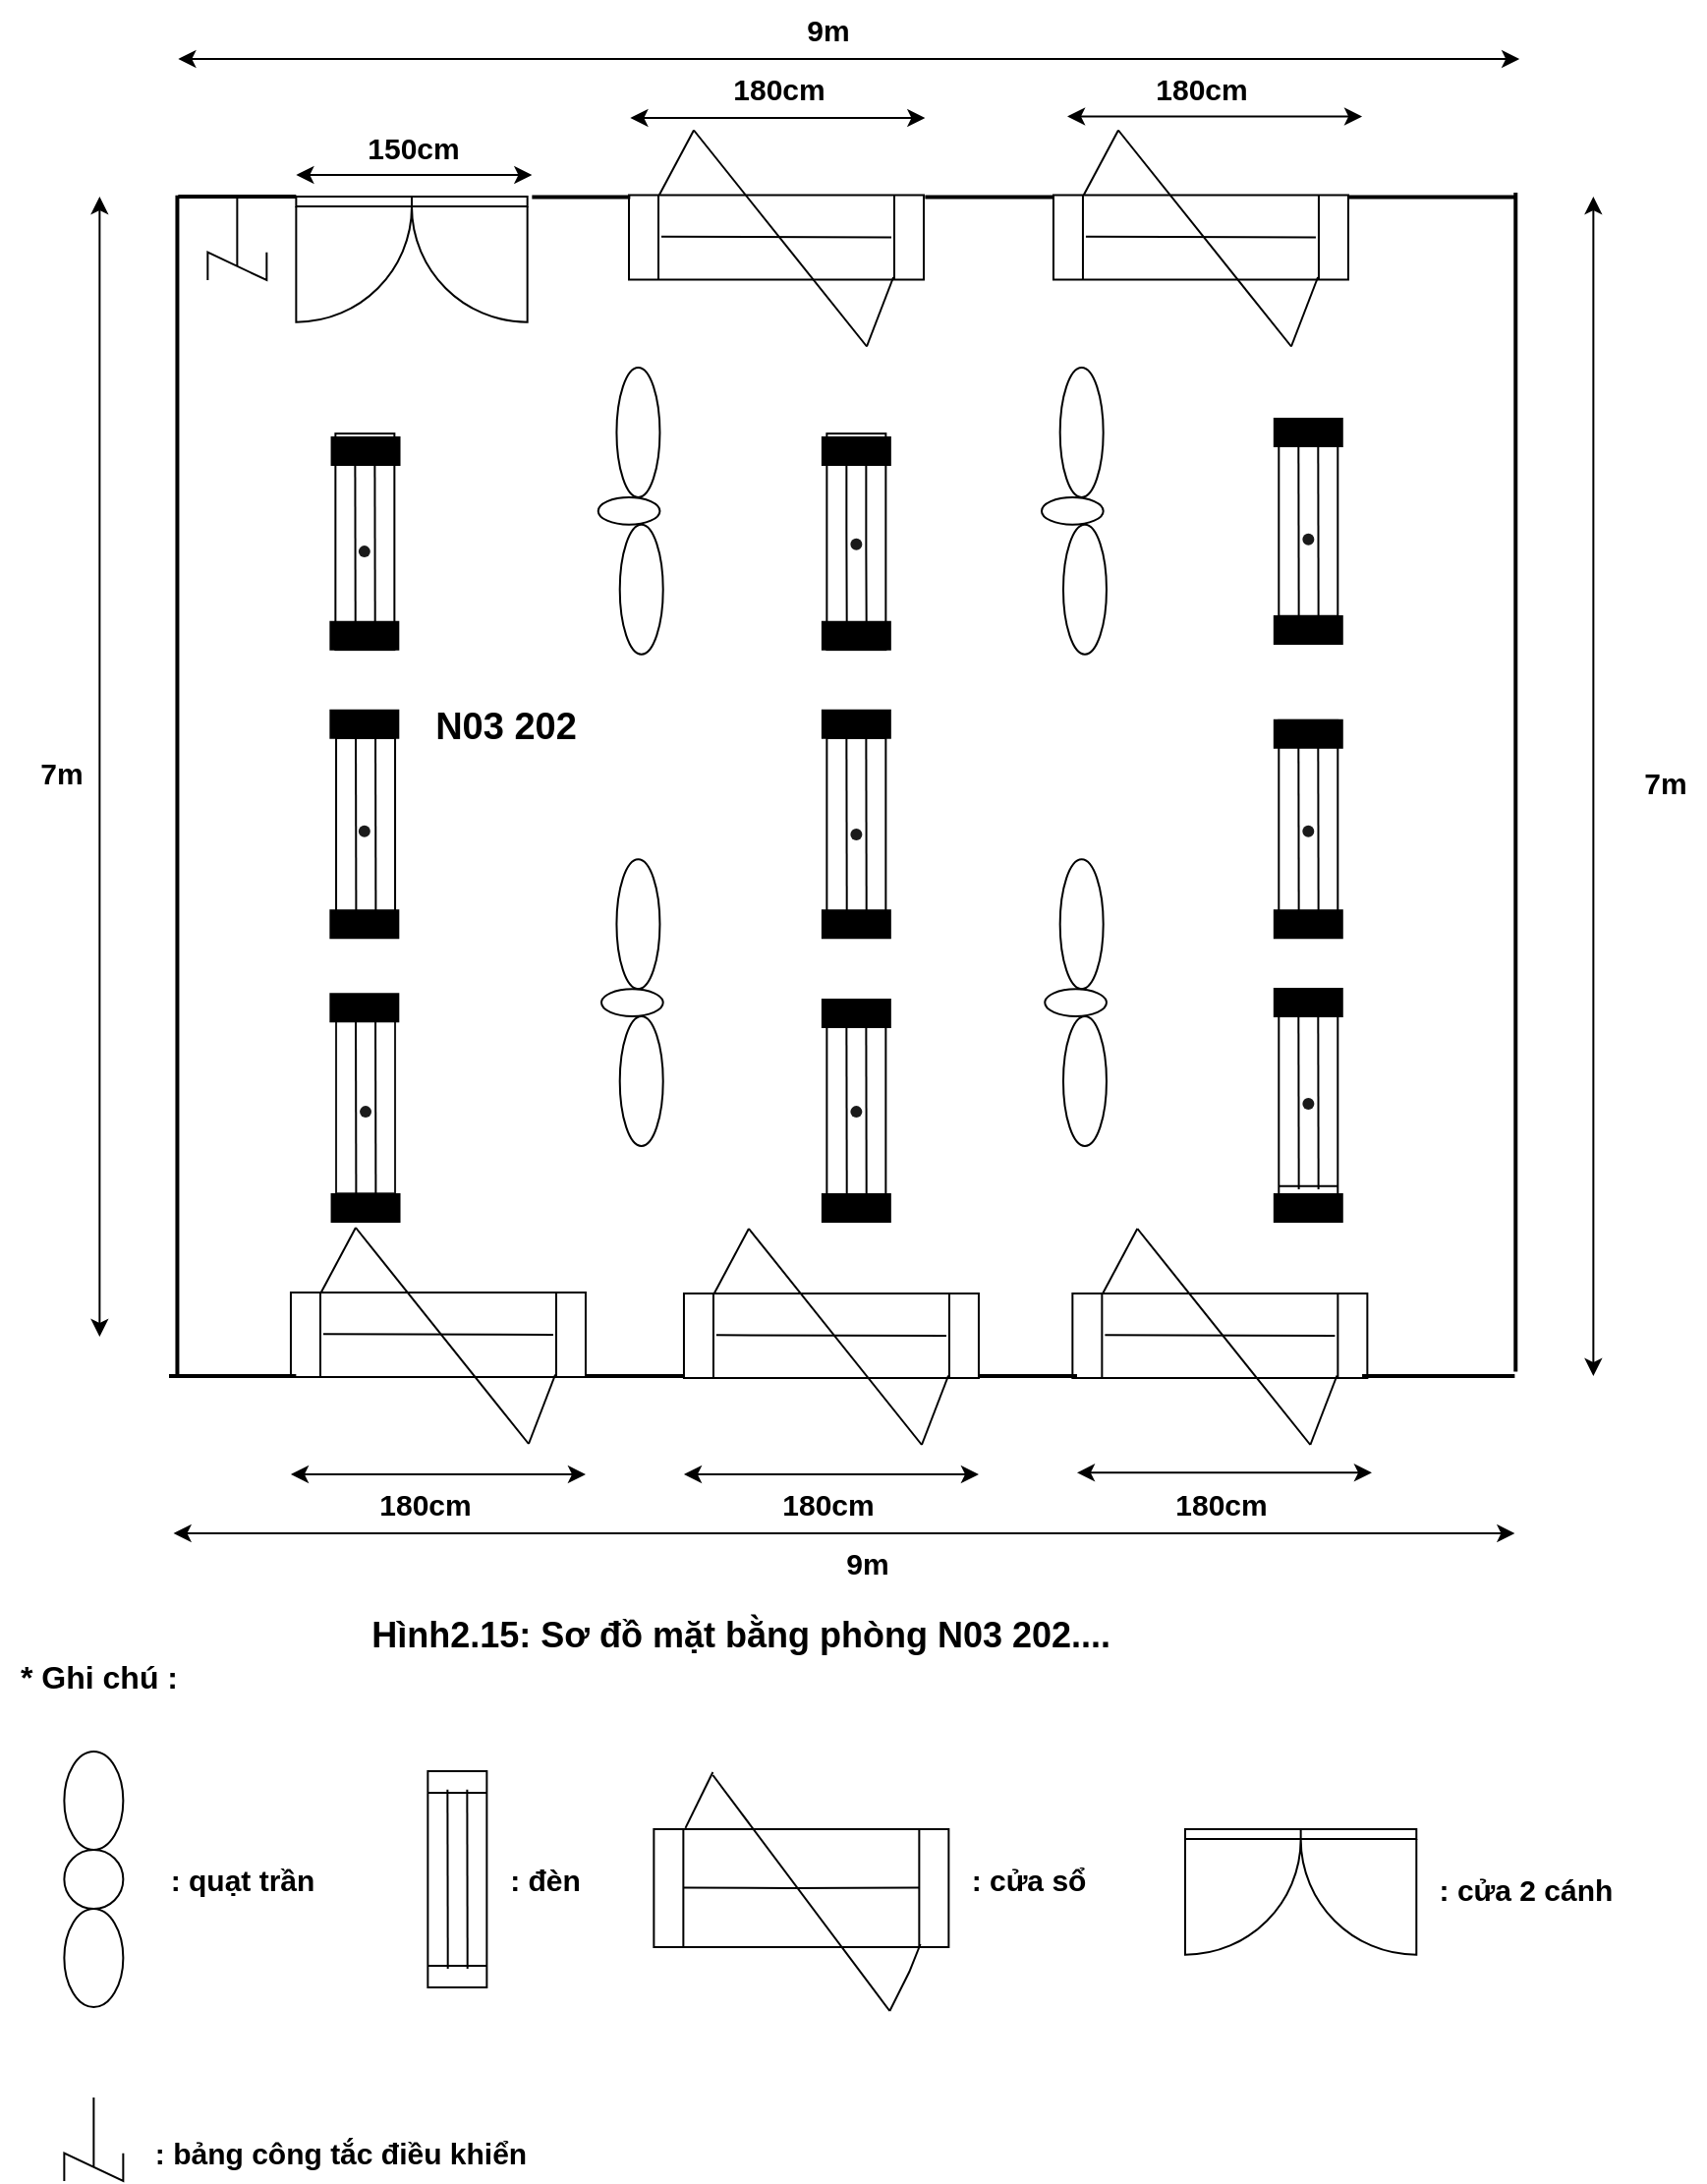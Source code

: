 <mxfile version="26.1.2" pages="2">
  <diagram name="Trang-1" id="iNuTgDqB5YGGc_dW255r">
    <mxGraphModel dx="718" dy="379" grid="1" gridSize="11" guides="1" tooltips="1" connect="1" arrows="1" fold="1" page="1" pageScale="1" pageWidth="1654" pageHeight="1169" background="none" math="0" shadow="0">
      <root>
        <mxCell id="0" />
        <mxCell id="1" parent="0" />
        <mxCell id="Lc2VKI5pzuuBeO4M9qtB-26" value="" style="shape=process;whiteSpace=wrap;html=1;backgroundOutline=1;fillColor=none;verticalAlign=top;align=right;rotation=90;" parent="1" vertex="1">
          <mxGeometry x="143.68" y="293.56" width="110" height="30" as="geometry" />
        </mxCell>
        <mxCell id="Lc2VKI5pzuuBeO4M9qtB-30" value="" style="verticalLabelPosition=bottom;html=1;verticalAlign=top;align=center;shape=mxgraph.floorplan.doorDouble;aspect=fixed;" parent="1" vertex="1">
          <mxGeometry x="163.68" y="133" width="117.65" height="62.5" as="geometry" />
        </mxCell>
        <mxCell id="Lc2VKI5pzuuBeO4M9qtB-32" value="" style="line;strokeWidth=2;html=1;" parent="1" vertex="1">
          <mxGeometry x="283.68" y="123.25" width="50" height="20" as="geometry" />
        </mxCell>
        <mxCell id="Lc2VKI5pzuuBeO4M9qtB-33" value="" style="line;strokeWidth=2;html=1;" parent="1" vertex="1">
          <mxGeometry x="483.68" y="123.25" width="65.3" height="20" as="geometry" />
        </mxCell>
        <mxCell id="Lc2VKI5pzuuBeO4M9qtB-36" value="" style="line;strokeWidth=2;html=1;" parent="1" vertex="1">
          <mxGeometry x="698.98" y="123.25" width="84.7" height="20" as="geometry" />
        </mxCell>
        <mxCell id="Lc2VKI5pzuuBeO4M9qtB-44" value="" style="line;strokeWidth=2;html=1;rotation=90;" parent="1" vertex="1">
          <mxGeometry x="484.25" y="420.86" width="599.77" height="20" as="geometry" />
        </mxCell>
        <mxCell id="Lc2VKI5pzuuBeO4M9qtB-60" value="" style="endArrow=none;html=1;rounded=0;" parent="1" edge="1">
          <mxGeometry width="50" height="50" relative="1" as="geometry">
            <mxPoint x="193.68" y="263" as="sourcePoint" />
            <mxPoint x="193.86" y="354.13" as="targetPoint" />
          </mxGeometry>
        </mxCell>
        <mxCell id="Lc2VKI5pzuuBeO4M9qtB-69" value="" style="line;strokeWidth=2;html=1;" parent="1" vertex="1">
          <mxGeometry x="103.68" y="123" width="60" height="20" as="geometry" />
        </mxCell>
        <mxCell id="Lc2VKI5pzuuBeO4M9qtB-71" value="" style="line;strokeWidth=2;html=1;rotation=90;" parent="1" vertex="1">
          <mxGeometry x="-197.17" y="422.71" width="600.78" height="20" as="geometry" />
        </mxCell>
        <mxCell id="Lc2VKI5pzuuBeO4M9qtB-74" value="" style="endArrow=none;html=1;rounded=0;" parent="1" edge="1">
          <mxGeometry width="50" height="50" relative="1" as="geometry">
            <mxPoint x="203.68" y="263" as="sourcePoint" />
            <mxPoint x="203.86" y="354.13" as="targetPoint" />
          </mxGeometry>
        </mxCell>
        <mxCell id="Lc2VKI5pzuuBeO4M9qtB-76" value="" style="shape=process;whiteSpace=wrap;html=1;backgroundOutline=1;fillColor=none;verticalAlign=top;align=right;rotation=90;" parent="1" vertex="1">
          <mxGeometry x="144.02" y="437.56" width="110" height="30" as="geometry" />
        </mxCell>
        <mxCell id="Lc2VKI5pzuuBeO4M9qtB-77" value="" style="endArrow=none;html=1;rounded=0;" parent="1" edge="1">
          <mxGeometry width="50" height="50" relative="1" as="geometry">
            <mxPoint x="194.02" y="407" as="sourcePoint" />
            <mxPoint x="194.2" y="498.13" as="targetPoint" />
          </mxGeometry>
        </mxCell>
        <mxCell id="Lc2VKI5pzuuBeO4M9qtB-78" value="" style="endArrow=none;html=1;rounded=0;" parent="1" edge="1">
          <mxGeometry width="50" height="50" relative="1" as="geometry">
            <mxPoint x="204.02" y="407" as="sourcePoint" />
            <mxPoint x="204.2" y="498.13" as="targetPoint" />
          </mxGeometry>
        </mxCell>
        <mxCell id="Lc2VKI5pzuuBeO4M9qtB-79" value="" style="shape=process;whiteSpace=wrap;html=1;backgroundOutline=1;fillColor=default;verticalAlign=top;align=right;rotation=90;strokeColor=#1A1A1A;rounded=0;fillStyle=solid;gradientColor=none;glass=0;shadow=0;" parent="1" vertex="1">
          <mxGeometry x="144.19" y="581.34" width="109.66" height="30" as="geometry" />
        </mxCell>
        <mxCell id="Lc2VKI5pzuuBeO4M9qtB-80" value="" style="endArrow=none;html=1;rounded=0;" parent="1" edge="1">
          <mxGeometry width="50" height="50" relative="1" as="geometry">
            <mxPoint x="194.02" y="552.99" as="sourcePoint" />
            <mxPoint x="194.2" y="644.12" as="targetPoint" />
          </mxGeometry>
        </mxCell>
        <mxCell id="Lc2VKI5pzuuBeO4M9qtB-81" value="" style="endArrow=none;html=1;rounded=0;" parent="1" edge="1">
          <mxGeometry width="50" height="50" relative="1" as="geometry">
            <mxPoint x="204.02" y="552.99" as="sourcePoint" />
            <mxPoint x="204.2" y="644.12" as="targetPoint" />
          </mxGeometry>
        </mxCell>
        <mxCell id="Lc2VKI5pzuuBeO4M9qtB-91" value="" style="shape=process;whiteSpace=wrap;html=1;backgroundOutline=1;fillColor=none;verticalAlign=top;align=right;rotation=90;" parent="1" vertex="1">
          <mxGeometry x="393.68" y="293.56" width="110" height="30" as="geometry" />
        </mxCell>
        <mxCell id="Lc2VKI5pzuuBeO4M9qtB-92" value="" style="endArrow=none;html=1;rounded=0;" parent="1" edge="1">
          <mxGeometry width="50" height="50" relative="1" as="geometry">
            <mxPoint x="443.68" y="263" as="sourcePoint" />
            <mxPoint x="443.86" y="354.13" as="targetPoint" />
            <Array as="points">
              <mxPoint x="443.68" y="303" />
            </Array>
          </mxGeometry>
        </mxCell>
        <mxCell id="Lc2VKI5pzuuBeO4M9qtB-93" value="" style="endArrow=none;html=1;rounded=0;" parent="1" edge="1">
          <mxGeometry width="50" height="50" relative="1" as="geometry">
            <mxPoint x="453.68" y="263" as="sourcePoint" />
            <mxPoint x="453.86" y="354.13" as="targetPoint" />
            <Array as="points">
              <mxPoint x="453.68" y="313" />
            </Array>
          </mxGeometry>
        </mxCell>
        <mxCell id="Lc2VKI5pzuuBeO4M9qtB-94" value="" style="shape=process;whiteSpace=wrap;html=1;backgroundOutline=1;fillColor=none;verticalAlign=top;align=right;rotation=90;" parent="1" vertex="1">
          <mxGeometry x="393.68" y="437.55" width="110" height="30" as="geometry" />
        </mxCell>
        <mxCell id="Lc2VKI5pzuuBeO4M9qtB-95" value="" style="endArrow=none;html=1;rounded=0;" parent="1" edge="1">
          <mxGeometry width="50" height="50" relative="1" as="geometry">
            <mxPoint x="443.68" y="406.99" as="sourcePoint" />
            <mxPoint x="443.86" y="498.12" as="targetPoint" />
          </mxGeometry>
        </mxCell>
        <mxCell id="Lc2VKI5pzuuBeO4M9qtB-96" value="" style="endArrow=none;html=1;rounded=0;" parent="1" edge="1">
          <mxGeometry width="50" height="50" relative="1" as="geometry">
            <mxPoint x="453.68" y="406.99" as="sourcePoint" />
            <mxPoint x="453.86" y="498.12" as="targetPoint" />
          </mxGeometry>
        </mxCell>
        <mxCell id="Lc2VKI5pzuuBeO4M9qtB-97" value="" style="shape=process;whiteSpace=wrap;html=1;backgroundOutline=1;fillColor=none;verticalAlign=top;align=right;rotation=90;" parent="1" vertex="1">
          <mxGeometry x="393.68" y="583.56" width="110" height="30" as="geometry" />
        </mxCell>
        <mxCell id="Lc2VKI5pzuuBeO4M9qtB-98" value="" style="endArrow=none;html=1;rounded=0;" parent="1" edge="1">
          <mxGeometry width="50" height="50" relative="1" as="geometry">
            <mxPoint x="443.68" y="553" as="sourcePoint" />
            <mxPoint x="443.86" y="644.13" as="targetPoint" />
          </mxGeometry>
        </mxCell>
        <mxCell id="Lc2VKI5pzuuBeO4M9qtB-99" value="" style="endArrow=none;html=1;rounded=0;" parent="1" edge="1">
          <mxGeometry width="50" height="50" relative="1" as="geometry">
            <mxPoint x="453.68" y="553" as="sourcePoint" />
            <mxPoint x="453.86" y="644.13" as="targetPoint" />
          </mxGeometry>
        </mxCell>
        <mxCell id="Lc2VKI5pzuuBeO4M9qtB-100" value="" style="shape=process;whiteSpace=wrap;html=1;backgroundOutline=1;fillColor=none;verticalAlign=top;align=right;rotation=90;" parent="1" vertex="1">
          <mxGeometry x="623.65" y="287.43" width="110" height="30" as="geometry" />
        </mxCell>
        <mxCell id="Lc2VKI5pzuuBeO4M9qtB-101" value="" style="endArrow=none;html=1;rounded=0;" parent="1" edge="1">
          <mxGeometry width="50" height="50" relative="1" as="geometry">
            <mxPoint x="673.65" y="256.87" as="sourcePoint" />
            <mxPoint x="673.83" y="348" as="targetPoint" />
          </mxGeometry>
        </mxCell>
        <mxCell id="Lc2VKI5pzuuBeO4M9qtB-102" value="" style="endArrow=none;html=1;rounded=0;" parent="1" edge="1">
          <mxGeometry width="50" height="50" relative="1" as="geometry">
            <mxPoint x="683.65" y="256.87" as="sourcePoint" />
            <mxPoint x="683.83" y="348" as="targetPoint" />
          </mxGeometry>
        </mxCell>
        <mxCell id="Lc2VKI5pzuuBeO4M9qtB-103" value="" style="shape=process;whiteSpace=wrap;html=1;backgroundOutline=1;fillColor=none;verticalAlign=top;align=right;rotation=90;" parent="1" vertex="1">
          <mxGeometry x="623.65" y="439.43" width="110" height="30" as="geometry" />
        </mxCell>
        <mxCell id="Lc2VKI5pzuuBeO4M9qtB-104" value="" style="endArrow=none;html=1;rounded=0;" parent="1" edge="1">
          <mxGeometry width="50" height="50" relative="1" as="geometry">
            <mxPoint x="673.65" y="408.87" as="sourcePoint" />
            <mxPoint x="673.83" y="500" as="targetPoint" />
          </mxGeometry>
        </mxCell>
        <mxCell id="Lc2VKI5pzuuBeO4M9qtB-105" value="" style="endArrow=none;html=1;rounded=0;" parent="1" edge="1">
          <mxGeometry width="50" height="50" relative="1" as="geometry">
            <mxPoint x="683.65" y="408.87" as="sourcePoint" />
            <mxPoint x="683.83" y="500" as="targetPoint" />
          </mxGeometry>
        </mxCell>
        <mxCell id="Lc2VKI5pzuuBeO4M9qtB-106" value="" style="shape=process;whiteSpace=wrap;html=1;backgroundOutline=1;fillColor=none;verticalAlign=top;align=right;rotation=90;" parent="1" vertex="1">
          <mxGeometry x="623.65" y="577.43" width="110" height="30" as="geometry" />
        </mxCell>
        <mxCell id="Lc2VKI5pzuuBeO4M9qtB-107" value="" style="endArrow=none;html=1;rounded=0;" parent="1" edge="1">
          <mxGeometry width="50" height="50" relative="1" as="geometry">
            <mxPoint x="673.65" y="546.87" as="sourcePoint" />
            <mxPoint x="673.83" y="638" as="targetPoint" />
          </mxGeometry>
        </mxCell>
        <mxCell id="Lc2VKI5pzuuBeO4M9qtB-108" value="" style="endArrow=none;html=1;rounded=0;" parent="1" edge="1">
          <mxGeometry width="50" height="50" relative="1" as="geometry">
            <mxPoint x="683.65" y="546.87" as="sourcePoint" />
            <mxPoint x="683.83" y="638" as="targetPoint" />
          </mxGeometry>
        </mxCell>
        <mxCell id="Lc2VKI5pzuuBeO4M9qtB-121" value="" style="line;strokeWidth=2;html=1;" parent="1" vertex="1">
          <mxGeometry x="706.03" y="723" width="77.65" height="20" as="geometry" />
        </mxCell>
        <mxCell id="Lc2VKI5pzuuBeO4M9qtB-125" value="" style="shape=mxgraph.pid.agitators.agitator,_stirrer;html=1;pointerEvents=1;align=center;verticalLabelPosition=bottom;verticalAlign=top;dashed=0;rotation=0;" parent="1" vertex="1">
          <mxGeometry x="118.68" y="133" width="30" height="42.5" as="geometry" />
        </mxCell>
        <mxCell id="q1vCyBdFo2SXuo92vj-O-14" value="" style="shape=process;whiteSpace=wrap;html=1;backgroundOutline=1;fillColor=none;" parent="1" vertex="1">
          <mxGeometry x="548.98" y="132.25" width="150" height="43" as="geometry" />
        </mxCell>
        <mxCell id="q1vCyBdFo2SXuo92vj-O-15" value="" style="endArrow=none;html=1;rounded=0;" parent="1" edge="1">
          <mxGeometry width="50" height="50" relative="1" as="geometry">
            <mxPoint x="682.48" y="153.75" as="sourcePoint" />
            <mxPoint x="565.48" y="153.41" as="targetPoint" />
          </mxGeometry>
        </mxCell>
        <mxCell id="q1vCyBdFo2SXuo92vj-O-18" value="" style="endArrow=none;html=1;rounded=0;" parent="1" edge="1">
          <mxGeometry width="50" height="50" relative="1" as="geometry">
            <mxPoint x="581.98" y="99.25" as="sourcePoint" />
            <mxPoint x="669.98" y="209.25" as="targetPoint" />
          </mxGeometry>
        </mxCell>
        <mxCell id="q1vCyBdFo2SXuo92vj-O-34" value="" style="line;strokeWidth=2;html=1;" parent="1" vertex="1">
          <mxGeometry x="510.98" y="723" width="50" height="20" as="geometry" />
        </mxCell>
        <mxCell id="q1vCyBdFo2SXuo92vj-O-35" value="" style="line;strokeWidth=2;html=1;" parent="1" vertex="1">
          <mxGeometry x="310.98" y="723" width="50" height="20" as="geometry" />
        </mxCell>
        <mxCell id="q1vCyBdFo2SXuo92vj-O-36" value="" style="line;strokeWidth=2;html=1;" parent="1" vertex="1">
          <mxGeometry x="99" y="723" width="64.68" height="20" as="geometry" />
        </mxCell>
        <mxCell id="q1vCyBdFo2SXuo92vj-O-37" value="" style="endArrow=classic;startArrow=classic;html=1;rounded=0;" parent="1" edge="1">
          <mxGeometry width="50" height="50" relative="1" as="geometry">
            <mxPoint x="63.68" y="713" as="sourcePoint" />
            <mxPoint x="63.68" y="133" as="targetPoint" />
          </mxGeometry>
        </mxCell>
        <mxCell id="q1vCyBdFo2SXuo92vj-O-39" value="7m" style="text;html=1;align=center;verticalAlign=middle;resizable=0;points=[];autosize=1;strokeColor=none;fillColor=none;strokeWidth=1;rounded=0;fontStyle=1;fontSize=15;" parent="1" vertex="1">
          <mxGeometry x="23.68" y="410.86" width="40" height="30" as="geometry" />
        </mxCell>
        <mxCell id="q1vCyBdFo2SXuo92vj-O-42" value="" style="endArrow=classic;startArrow=classic;html=1;rounded=0;" parent="1" edge="1">
          <mxGeometry width="50" height="50" relative="1" as="geometry">
            <mxPoint x="103.68" y="63" as="sourcePoint" />
            <mxPoint x="786.08" y="63" as="targetPoint" />
          </mxGeometry>
        </mxCell>
        <mxCell id="q1vCyBdFo2SXuo92vj-O-43" value="9m" style="text;html=1;align=center;verticalAlign=middle;resizable=0;points=[];autosize=1;strokeColor=none;fillColor=none;strokeWidth=1;rounded=0;fontStyle=1;fontSize=15;" parent="1" vertex="1">
          <mxGeometry x="413.68" y="33" width="40" height="30" as="geometry" />
        </mxCell>
        <mxCell id="q1vCyBdFo2SXuo92vj-O-44" value="" style="endArrow=classic;startArrow=classic;html=1;rounded=0;" parent="1" edge="1">
          <mxGeometry width="50" height="50" relative="1" as="geometry">
            <mxPoint x="823.68" y="733" as="sourcePoint" />
            <mxPoint x="823.68" y="133" as="targetPoint" />
          </mxGeometry>
        </mxCell>
        <mxCell id="q1vCyBdFo2SXuo92vj-O-45" value="7m" style="text;html=1;align=center;verticalAlign=middle;resizable=0;points=[];autosize=1;strokeColor=none;fillColor=none;strokeWidth=1;rounded=0;fontStyle=1;fontSize=15;" parent="1" vertex="1">
          <mxGeometry x="840" y="415.86" width="40" height="30" as="geometry" />
        </mxCell>
        <mxCell id="q1vCyBdFo2SXuo92vj-O-46" value="" style="endArrow=classic;startArrow=classic;html=1;rounded=0;" parent="1" edge="1">
          <mxGeometry width="50" height="50" relative="1" as="geometry">
            <mxPoint x="101.28" y="813" as="sourcePoint" />
            <mxPoint x="783.68" y="813" as="targetPoint" />
          </mxGeometry>
        </mxCell>
        <mxCell id="q1vCyBdFo2SXuo92vj-O-47" value="9m" style="text;html=1;align=center;verticalAlign=middle;resizable=0;points=[];autosize=1;strokeColor=none;fillColor=none;strokeWidth=1;rounded=0;fontStyle=1;fontSize=15;" parent="1" vertex="1">
          <mxGeometry x="433.68" y="813" width="40" height="30" as="geometry" />
        </mxCell>
        <mxCell id="q1vCyBdFo2SXuo92vj-O-48" value="" style="endArrow=classic;startArrow=classic;html=1;rounded=0;" parent="1" edge="1">
          <mxGeometry width="50" height="50" relative="1" as="geometry">
            <mxPoint x="560.98" y="782.17" as="sourcePoint" />
            <mxPoint x="710.98" y="782.17" as="targetPoint" />
          </mxGeometry>
        </mxCell>
        <mxCell id="q1vCyBdFo2SXuo92vj-O-49" value="180cm" style="text;html=1;align=center;verticalAlign=middle;resizable=0;points=[];autosize=1;strokeColor=none;fillColor=none;strokeWidth=1;rounded=0;fontStyle=1;fontSize=15;" parent="1" vertex="1">
          <mxGeometry x="193.68" y="783" width="70" height="30" as="geometry" />
        </mxCell>
        <mxCell id="q1vCyBdFo2SXuo92vj-O-50" value="" style="endArrow=classic;startArrow=classic;html=1;rounded=0;" parent="1" edge="1">
          <mxGeometry width="50" height="50" relative="1" as="geometry">
            <mxPoint x="160.98" y="783" as="sourcePoint" />
            <mxPoint x="310.98" y="783" as="targetPoint" />
          </mxGeometry>
        </mxCell>
        <mxCell id="q1vCyBdFo2SXuo92vj-O-51" value="" style="endArrow=classic;startArrow=classic;html=1;rounded=0;" parent="1" edge="1">
          <mxGeometry width="50" height="50" relative="1" as="geometry">
            <mxPoint x="360.98" y="783" as="sourcePoint" />
            <mxPoint x="510.98" y="783" as="targetPoint" />
          </mxGeometry>
        </mxCell>
        <mxCell id="q1vCyBdFo2SXuo92vj-O-53" value="180cm" style="text;html=1;align=center;verticalAlign=middle;resizable=0;points=[];autosize=1;strokeColor=none;fillColor=none;strokeWidth=1;rounded=0;fontStyle=1;fontSize=15;" parent="1" vertex="1">
          <mxGeometry x="598.68" y="783" width="70" height="30" as="geometry" />
        </mxCell>
        <mxCell id="q1vCyBdFo2SXuo92vj-O-54" value="" style="endArrow=classic;startArrow=classic;html=1;rounded=0;" parent="1" edge="1">
          <mxGeometry width="50" height="50" relative="1" as="geometry">
            <mxPoint x="333.68" y="93" as="sourcePoint" />
            <mxPoint x="483.68" y="93" as="targetPoint" />
          </mxGeometry>
        </mxCell>
        <mxCell id="q1vCyBdFo2SXuo92vj-O-55" value="180cm" style="text;html=1;align=center;verticalAlign=middle;resizable=0;points=[];autosize=1;strokeColor=none;fillColor=none;strokeWidth=1;rounded=0;fontStyle=1;fontSize=15;" parent="1" vertex="1">
          <mxGeometry x="373.68" y="63" width="70" height="30" as="geometry" />
        </mxCell>
        <mxCell id="q1vCyBdFo2SXuo92vj-O-56" value="" style="endArrow=classic;startArrow=classic;html=1;rounded=0;" parent="1" edge="1">
          <mxGeometry width="50" height="50" relative="1" as="geometry">
            <mxPoint x="556.03" y="92.25" as="sourcePoint" />
            <mxPoint x="706.03" y="92.25" as="targetPoint" />
          </mxGeometry>
        </mxCell>
        <mxCell id="q1vCyBdFo2SXuo92vj-O-57" value="180cm" style="text;html=1;align=center;verticalAlign=middle;resizable=0;points=[];autosize=1;strokeColor=none;fillColor=none;strokeWidth=1;rounded=0;fontStyle=1;fontSize=15;" parent="1" vertex="1">
          <mxGeometry x="588.98" y="63" width="70" height="30" as="geometry" />
        </mxCell>
        <mxCell id="q1vCyBdFo2SXuo92vj-O-58" value="" style="endArrow=classic;startArrow=classic;html=1;rounded=0;" parent="1" edge="1">
          <mxGeometry width="50" height="50" relative="1" as="geometry">
            <mxPoint x="163.68" y="122" as="sourcePoint" />
            <mxPoint x="283.68" y="122" as="targetPoint" />
          </mxGeometry>
        </mxCell>
        <mxCell id="q1vCyBdFo2SXuo92vj-O-59" value="150cm" style="text;html=1;align=center;verticalAlign=middle;resizable=0;points=[];autosize=1;strokeColor=none;fillColor=none;strokeWidth=1;rounded=0;fontStyle=1;fontSize=15;" parent="1" vertex="1">
          <mxGeometry x="187.51" y="93.25" width="70" height="30" as="geometry" />
        </mxCell>
        <mxCell id="o7kLeNcApyUzDR75mA7z-1" value="N03 202" style="text;html=1;align=center;verticalAlign=middle;resizable=0;points=[];autosize=1;strokeColor=none;fillColor=none;fontStyle=1;fontSize=19;" parent="1" vertex="1">
          <mxGeometry x="220" y="383" width="100" height="40" as="geometry" />
        </mxCell>
        <mxCell id="4goyPBQcjFBJBdOGyTjl-1" value="" style="ellipse;whiteSpace=wrap;html=1;aspect=fixed;fillColor=none;labelBackgroundColor=none;" parent="1" vertex="1">
          <mxGeometry x="45.68" y="974" width="30" height="30" as="geometry" />
        </mxCell>
        <mxCell id="4goyPBQcjFBJBdOGyTjl-2" value="" style="ellipse;whiteSpace=wrap;html=1;fillColor=none;labelBackgroundColor=none;" parent="1" vertex="1">
          <mxGeometry x="45.68" y="1004" width="30" height="50" as="geometry" />
        </mxCell>
        <mxCell id="4goyPBQcjFBJBdOGyTjl-3" value="" style="ellipse;whiteSpace=wrap;html=1;fillColor=none;labelBackgroundColor=none;" parent="1" vertex="1">
          <mxGeometry x="45.68" y="924" width="30" height="50" as="geometry" />
        </mxCell>
        <mxCell id="4goyPBQcjFBJBdOGyTjl-4" value="" style="shape=process;whiteSpace=wrap;html=1;backgroundOutline=1;fillColor=none;verticalAlign=top;align=right;rotation=90;" parent="1" vertex="1">
          <mxGeometry x="190.68" y="973.99" width="110" height="30" as="geometry" />
        </mxCell>
        <mxCell id="4goyPBQcjFBJBdOGyTjl-5" value="" style="endArrow=none;html=1;rounded=0;" parent="1" edge="1">
          <mxGeometry width="50" height="50" relative="1" as="geometry">
            <mxPoint x="240.68" y="943.43" as="sourcePoint" />
            <mxPoint x="240.86" y="1034.56" as="targetPoint" />
          </mxGeometry>
        </mxCell>
        <mxCell id="4goyPBQcjFBJBdOGyTjl-6" value="" style="endArrow=none;html=1;rounded=0;" parent="1" edge="1">
          <mxGeometry width="50" height="50" relative="1" as="geometry">
            <mxPoint x="250.68" y="943.43" as="sourcePoint" />
            <mxPoint x="250.86" y="1034.56" as="targetPoint" />
          </mxGeometry>
        </mxCell>
        <mxCell id="4goyPBQcjFBJBdOGyTjl-7" value="" style="shape=process;whiteSpace=wrap;html=1;backgroundOutline=1;fillColor=none;" parent="1" vertex="1">
          <mxGeometry x="345.68" y="963.5" width="150" height="60" as="geometry" />
        </mxCell>
        <mxCell id="4goyPBQcjFBJBdOGyTjl-8" value="" style="endArrow=none;html=1;rounded=0;" parent="1" edge="1">
          <mxGeometry width="50" height="50" relative="1" as="geometry">
            <mxPoint x="480.68" y="993.21" as="sourcePoint" />
            <mxPoint x="360.68" y="993.21" as="targetPoint" />
            <Array as="points">
              <mxPoint x="415.0" y="993.5" />
            </Array>
          </mxGeometry>
        </mxCell>
        <mxCell id="4goyPBQcjFBJBdOGyTjl-9" value="" style="endArrow=none;html=1;rounded=0;entryX=0.904;entryY=0.975;entryDx=0;entryDy=0;entryPerimeter=0;" parent="1" target="4goyPBQcjFBJBdOGyTjl-7" edge="1">
          <mxGeometry width="50" height="50" relative="1" as="geometry">
            <mxPoint x="465.68" y="1056" as="sourcePoint" />
            <mxPoint x="485.68" y="1046" as="targetPoint" />
            <Array as="points">
              <mxPoint x="475.68" y="1036" />
            </Array>
          </mxGeometry>
        </mxCell>
        <mxCell id="4goyPBQcjFBJBdOGyTjl-10" value="" style="endArrow=none;html=1;rounded=0;exitX=0.107;exitY=-0.009;exitDx=0;exitDy=0;exitPerimeter=0;" parent="1" source="4goyPBQcjFBJBdOGyTjl-7" edge="1">
          <mxGeometry width="50" height="50" relative="1" as="geometry">
            <mxPoint x="365.68" y="954.5" as="sourcePoint" />
            <mxPoint x="375.68" y="934.5" as="targetPoint" />
            <Array as="points">
              <mxPoint x="375.68" y="934.5" />
            </Array>
          </mxGeometry>
        </mxCell>
        <mxCell id="4goyPBQcjFBJBdOGyTjl-11" value="" style="endArrow=none;html=1;rounded=0;" parent="1" edge="1">
          <mxGeometry width="50" height="50" relative="1" as="geometry">
            <mxPoint x="375.68" y="936" as="sourcePoint" />
            <mxPoint x="465.68" y="1056" as="targetPoint" />
          </mxGeometry>
        </mxCell>
        <mxCell id="4goyPBQcjFBJBdOGyTjl-12" value="" style="verticalLabelPosition=bottom;html=1;verticalAlign=top;align=center;shape=mxgraph.floorplan.doorDouble;aspect=fixed;" parent="1" vertex="1">
          <mxGeometry x="616" y="963.5" width="117.65" height="62.5" as="geometry" />
        </mxCell>
        <mxCell id="4goyPBQcjFBJBdOGyTjl-13" value="" style="shape=mxgraph.pid.agitators.agitator,_stirrer;html=1;pointerEvents=1;align=center;verticalLabelPosition=bottom;verticalAlign=top;dashed=0;rotation=0;" parent="1" vertex="1">
          <mxGeometry x="45.68" y="1100" width="30" height="42.5" as="geometry" />
        </mxCell>
        <mxCell id="4goyPBQcjFBJBdOGyTjl-14" value=": quạt trần" style="text;html=1;align=center;verticalAlign=middle;resizable=0;points=[];autosize=1;strokeColor=none;fillColor=none;fontStyle=1;fontSize=15;" parent="1" vertex="1">
          <mxGeometry x="90.68" y="974" width="90" height="30" as="geometry" />
        </mxCell>
        <mxCell id="4goyPBQcjFBJBdOGyTjl-15" value=": đèn" style="text;html=1;align=center;verticalAlign=middle;resizable=0;points=[];autosize=1;strokeColor=none;fillColor=none;fontStyle=1;fontSize=15;" parent="1" vertex="1">
          <mxGeometry x="260" y="974" width="60" height="30" as="geometry" />
        </mxCell>
        <mxCell id="4goyPBQcjFBJBdOGyTjl-16" value=": cửa sổ" style="text;html=1;align=center;verticalAlign=middle;resizable=0;points=[];autosize=1;strokeColor=none;fillColor=none;fontStyle=1;fontSize=15;" parent="1" vertex="1">
          <mxGeometry x="495.98" y="974" width="80" height="30" as="geometry" />
        </mxCell>
        <mxCell id="4goyPBQcjFBJBdOGyTjl-17" value=": cửa 2 cánh" style="text;html=1;align=center;verticalAlign=middle;resizable=0;points=[];autosize=1;strokeColor=none;fillColor=none;fontStyle=1;fontSize=15;" parent="1" vertex="1">
          <mxGeometry x="733.65" y="978.5" width="110" height="30" as="geometry" />
        </mxCell>
        <mxCell id="4goyPBQcjFBJBdOGyTjl-18" value=": bảng công tắc điều khiển" style="text;html=1;align=center;verticalAlign=middle;resizable=0;points=[];autosize=1;strokeColor=none;fillColor=none;fontStyle=1;fontSize=15;" parent="1" vertex="1">
          <mxGeometry x="85.68" y="1112.5" width="200" height="30" as="geometry" />
        </mxCell>
        <mxCell id="4goyPBQcjFBJBdOGyTjl-20" value="Hình2.15: Sơ đồ mặt bằng phòng N03 202....&amp;nbsp;" style="text;html=1;align=right;verticalAlign=middle;resizable=0;points=[];autosize=1;strokeColor=none;fillColor=none;fontStyle=1;fontSize=18;labelBackgroundColor=none;textShadow=0;spacingTop=2;" parent="1" vertex="1">
          <mxGeometry x="198.68" y="847" width="385" height="33" as="geometry" />
        </mxCell>
        <mxCell id="4goyPBQcjFBJBdOGyTjl-21" value="* Ghi chú :" style="text;html=1;align=center;verticalAlign=middle;resizable=0;points=[];autosize=1;strokeColor=none;fillColor=none;fontStyle=1;fontSize=16;" parent="1" vertex="1">
          <mxGeometry x="13.68" y="869" width="99" height="33" as="geometry" />
        </mxCell>
        <mxCell id="V8paf829me6YNn5D3Biu-2" value="" style="endArrow=none;html=1;rounded=0;exitX=0.103;exitY=-0.004;exitDx=0;exitDy=0;exitPerimeter=0;" edge="1" parent="1" source="q1vCyBdFo2SXuo92vj-O-14">
          <mxGeometry width="50" height="50" relative="1" as="geometry">
            <mxPoint x="559.98" y="132.25" as="sourcePoint" />
            <mxPoint x="581.98" y="99.25" as="targetPoint" />
          </mxGeometry>
        </mxCell>
        <mxCell id="V8paf829me6YNn5D3Biu-3" value="" style="endArrow=none;html=1;rounded=0;entryX=0.897;entryY=0.971;entryDx=0;entryDy=0;entryPerimeter=0;" edge="1" parent="1" target="q1vCyBdFo2SXuo92vj-O-14">
          <mxGeometry width="50" height="50" relative="1" as="geometry">
            <mxPoint x="669.98" y="209.25" as="sourcePoint" />
            <mxPoint x="676.98" y="187.25" as="targetPoint" />
          </mxGeometry>
        </mxCell>
        <mxCell id="V8paf829me6YNn5D3Biu-5" value="" style="shape=process;whiteSpace=wrap;html=1;backgroundOutline=1;fillColor=none;" vertex="1" parent="1">
          <mxGeometry x="333" y="132.25" width="150" height="43" as="geometry" />
        </mxCell>
        <mxCell id="V8paf829me6YNn5D3Biu-6" value="" style="endArrow=none;html=1;rounded=0;" edge="1" parent="1">
          <mxGeometry width="50" height="50" relative="1" as="geometry">
            <mxPoint x="466.5" y="153.75" as="sourcePoint" />
            <mxPoint x="349.5" y="153.41" as="targetPoint" />
          </mxGeometry>
        </mxCell>
        <mxCell id="V8paf829me6YNn5D3Biu-7" value="" style="endArrow=none;html=1;rounded=0;" edge="1" parent="1">
          <mxGeometry width="50" height="50" relative="1" as="geometry">
            <mxPoint x="366" y="99.25" as="sourcePoint" />
            <mxPoint x="454" y="209.25" as="targetPoint" />
          </mxGeometry>
        </mxCell>
        <mxCell id="V8paf829me6YNn5D3Biu-8" value="" style="endArrow=none;html=1;rounded=0;exitX=0.103;exitY=-0.004;exitDx=0;exitDy=0;exitPerimeter=0;" edge="1" parent="1" source="V8paf829me6YNn5D3Biu-5">
          <mxGeometry width="50" height="50" relative="1" as="geometry">
            <mxPoint x="344" y="132.25" as="sourcePoint" />
            <mxPoint x="366" y="99.25" as="targetPoint" />
          </mxGeometry>
        </mxCell>
        <mxCell id="V8paf829me6YNn5D3Biu-9" value="" style="endArrow=none;html=1;rounded=0;entryX=0.897;entryY=0.971;entryDx=0;entryDy=0;entryPerimeter=0;" edge="1" parent="1" target="V8paf829me6YNn5D3Biu-5">
          <mxGeometry width="50" height="50" relative="1" as="geometry">
            <mxPoint x="454" y="209.25" as="sourcePoint" />
            <mxPoint x="461" y="187.25" as="targetPoint" />
          </mxGeometry>
        </mxCell>
        <mxCell id="V8paf829me6YNn5D3Biu-10" value="" style="shape=process;whiteSpace=wrap;html=1;backgroundOutline=1;fillColor=none;" vertex="1" parent="1">
          <mxGeometry x="558.68" y="691" width="150" height="43" as="geometry" />
        </mxCell>
        <mxCell id="V8paf829me6YNn5D3Biu-11" value="" style="endArrow=none;html=1;rounded=0;" edge="1" parent="1">
          <mxGeometry width="50" height="50" relative="1" as="geometry">
            <mxPoint x="692.18" y="712.5" as="sourcePoint" />
            <mxPoint x="575.18" y="712.16" as="targetPoint" />
          </mxGeometry>
        </mxCell>
        <mxCell id="V8paf829me6YNn5D3Biu-12" value="" style="endArrow=none;html=1;rounded=0;" edge="1" parent="1">
          <mxGeometry width="50" height="50" relative="1" as="geometry">
            <mxPoint x="591.68" y="658" as="sourcePoint" />
            <mxPoint x="679.68" y="768" as="targetPoint" />
          </mxGeometry>
        </mxCell>
        <mxCell id="V8paf829me6YNn5D3Biu-13" value="" style="endArrow=none;html=1;rounded=0;exitX=0.103;exitY=-0.004;exitDx=0;exitDy=0;exitPerimeter=0;" edge="1" parent="1" source="V8paf829me6YNn5D3Biu-10">
          <mxGeometry width="50" height="50" relative="1" as="geometry">
            <mxPoint x="569.68" y="691" as="sourcePoint" />
            <mxPoint x="591.68" y="658" as="targetPoint" />
          </mxGeometry>
        </mxCell>
        <mxCell id="V8paf829me6YNn5D3Biu-14" value="" style="endArrow=none;html=1;rounded=0;entryX=0.897;entryY=0.971;entryDx=0;entryDy=0;entryPerimeter=0;" edge="1" parent="1" target="V8paf829me6YNn5D3Biu-10">
          <mxGeometry width="50" height="50" relative="1" as="geometry">
            <mxPoint x="679.68" y="768" as="sourcePoint" />
            <mxPoint x="686.68" y="746" as="targetPoint" />
          </mxGeometry>
        </mxCell>
        <mxCell id="V8paf829me6YNn5D3Biu-15" value="" style="shape=process;whiteSpace=wrap;html=1;backgroundOutline=1;fillColor=none;" vertex="1" parent="1">
          <mxGeometry x="360.98" y="691" width="150" height="43" as="geometry" />
        </mxCell>
        <mxCell id="V8paf829me6YNn5D3Biu-16" value="" style="endArrow=none;html=1;rounded=0;" edge="1" parent="1">
          <mxGeometry width="50" height="50" relative="1" as="geometry">
            <mxPoint x="494.48" y="712.5" as="sourcePoint" />
            <mxPoint x="377.48" y="712.16" as="targetPoint" />
          </mxGeometry>
        </mxCell>
        <mxCell id="V8paf829me6YNn5D3Biu-17" value="" style="endArrow=none;html=1;rounded=0;" edge="1" parent="1">
          <mxGeometry width="50" height="50" relative="1" as="geometry">
            <mxPoint x="393.98" y="658" as="sourcePoint" />
            <mxPoint x="481.98" y="768" as="targetPoint" />
          </mxGeometry>
        </mxCell>
        <mxCell id="V8paf829me6YNn5D3Biu-18" value="" style="endArrow=none;html=1;rounded=0;exitX=0.103;exitY=-0.004;exitDx=0;exitDy=0;exitPerimeter=0;" edge="1" parent="1" source="V8paf829me6YNn5D3Biu-15">
          <mxGeometry width="50" height="50" relative="1" as="geometry">
            <mxPoint x="371.98" y="691" as="sourcePoint" />
            <mxPoint x="393.98" y="658" as="targetPoint" />
          </mxGeometry>
        </mxCell>
        <mxCell id="V8paf829me6YNn5D3Biu-19" value="" style="endArrow=none;html=1;rounded=0;entryX=0.897;entryY=0.971;entryDx=0;entryDy=0;entryPerimeter=0;" edge="1" parent="1" target="V8paf829me6YNn5D3Biu-15">
          <mxGeometry width="50" height="50" relative="1" as="geometry">
            <mxPoint x="481.98" y="768" as="sourcePoint" />
            <mxPoint x="488.98" y="746" as="targetPoint" />
          </mxGeometry>
        </mxCell>
        <mxCell id="V8paf829me6YNn5D3Biu-21" value="" style="shape=process;whiteSpace=wrap;html=1;backgroundOutline=1;fillColor=none;" vertex="1" parent="1">
          <mxGeometry x="160.98" y="690.5" width="150" height="43" as="geometry" />
        </mxCell>
        <mxCell id="V8paf829me6YNn5D3Biu-22" value="" style="endArrow=none;html=1;rounded=0;" edge="1" parent="1">
          <mxGeometry width="50" height="50" relative="1" as="geometry">
            <mxPoint x="294.48" y="712" as="sourcePoint" />
            <mxPoint x="177.48" y="711.66" as="targetPoint" />
          </mxGeometry>
        </mxCell>
        <mxCell id="V8paf829me6YNn5D3Biu-23" value="" style="endArrow=none;html=1;rounded=0;" edge="1" parent="1">
          <mxGeometry width="50" height="50" relative="1" as="geometry">
            <mxPoint x="193.98" y="657.5" as="sourcePoint" />
            <mxPoint x="281.98" y="767.5" as="targetPoint" />
          </mxGeometry>
        </mxCell>
        <mxCell id="V8paf829me6YNn5D3Biu-24" value="" style="endArrow=none;html=1;rounded=0;exitX=0.103;exitY=-0.004;exitDx=0;exitDy=0;exitPerimeter=0;" edge="1" parent="1" source="V8paf829me6YNn5D3Biu-21">
          <mxGeometry width="50" height="50" relative="1" as="geometry">
            <mxPoint x="171.98" y="690.5" as="sourcePoint" />
            <mxPoint x="193.98" y="657.5" as="targetPoint" />
          </mxGeometry>
        </mxCell>
        <mxCell id="V8paf829me6YNn5D3Biu-25" value="" style="endArrow=none;html=1;rounded=0;entryX=0.897;entryY=0.971;entryDx=0;entryDy=0;entryPerimeter=0;" edge="1" parent="1" target="V8paf829me6YNn5D3Biu-21">
          <mxGeometry width="50" height="50" relative="1" as="geometry">
            <mxPoint x="281.98" y="767.5" as="sourcePoint" />
            <mxPoint x="288.98" y="745.5" as="targetPoint" />
          </mxGeometry>
        </mxCell>
        <mxCell id="V8paf829me6YNn5D3Biu-26" value="180cm" style="text;html=1;align=center;verticalAlign=middle;resizable=0;points=[];autosize=1;strokeColor=none;fillColor=none;strokeWidth=1;rounded=0;fontStyle=1;fontSize=15;" vertex="1" parent="1">
          <mxGeometry x="398.68" y="783" width="70" height="30" as="geometry" />
        </mxCell>
        <mxCell id="V8paf829me6YNn5D3Biu-28" value="" style="ellipse;whiteSpace=wrap;html=1;fillColor=none;" vertex="1" parent="1">
          <mxGeometry x="319" y="536.12" width="31.36" height="13.88" as="geometry" />
        </mxCell>
        <mxCell id="V8paf829me6YNn5D3Biu-31" value="" style="ellipse;whiteSpace=wrap;html=1;fillColor=none;labelBackgroundColor=none;" vertex="1" parent="1">
          <mxGeometry x="328.36" y="550" width="22" height="66" as="geometry" />
        </mxCell>
        <mxCell id="V8paf829me6YNn5D3Biu-37" value="" style="ellipse;whiteSpace=wrap;html=1;fillColor=none;labelBackgroundColor=none;" vertex="1" parent="1">
          <mxGeometry x="326.72" y="470.12" width="22" height="66" as="geometry" />
        </mxCell>
        <mxCell id="V8paf829me6YNn5D3Biu-38" value="" style="ellipse;whiteSpace=wrap;html=1;fillColor=none;" vertex="1" parent="1">
          <mxGeometry x="317.36" y="286" width="31.36" height="13.88" as="geometry" />
        </mxCell>
        <mxCell id="V8paf829me6YNn5D3Biu-39" value="" style="ellipse;whiteSpace=wrap;html=1;fillColor=none;labelBackgroundColor=none;" vertex="1" parent="1">
          <mxGeometry x="328.36" y="299.88" width="22" height="66" as="geometry" />
        </mxCell>
        <mxCell id="V8paf829me6YNn5D3Biu-40" value="" style="ellipse;whiteSpace=wrap;html=1;fillColor=none;labelBackgroundColor=none;" vertex="1" parent="1">
          <mxGeometry x="326.72" y="220" width="22" height="66" as="geometry" />
        </mxCell>
        <mxCell id="V8paf829me6YNn5D3Biu-41" value="" style="ellipse;whiteSpace=wrap;html=1;fillColor=none;" vertex="1" parent="1">
          <mxGeometry x="542.98" y="286" width="31.36" height="13.88" as="geometry" />
        </mxCell>
        <mxCell id="V8paf829me6YNn5D3Biu-42" value="" style="ellipse;whiteSpace=wrap;html=1;fillColor=none;labelBackgroundColor=none;" vertex="1" parent="1">
          <mxGeometry x="553.98" y="299.88" width="22" height="66" as="geometry" />
        </mxCell>
        <mxCell id="V8paf829me6YNn5D3Biu-43" value="" style="ellipse;whiteSpace=wrap;html=1;fillColor=none;labelBackgroundColor=none;" vertex="1" parent="1">
          <mxGeometry x="552.34" y="220" width="22" height="66" as="geometry" />
        </mxCell>
        <mxCell id="V8paf829me6YNn5D3Biu-44" value="" style="ellipse;whiteSpace=wrap;html=1;fillColor=none;" vertex="1" parent="1">
          <mxGeometry x="544.62" y="536.12" width="31.36" height="13.88" as="geometry" />
        </mxCell>
        <mxCell id="V8paf829me6YNn5D3Biu-45" value="" style="ellipse;whiteSpace=wrap;html=1;fillColor=none;labelBackgroundColor=none;" vertex="1" parent="1">
          <mxGeometry x="553.98" y="550" width="22" height="66" as="geometry" />
        </mxCell>
        <mxCell id="V8paf829me6YNn5D3Biu-46" value="" style="ellipse;whiteSpace=wrap;html=1;fillColor=none;labelBackgroundColor=none;" vertex="1" parent="1">
          <mxGeometry x="552.34" y="470.12" width="22" height="66" as="geometry" />
        </mxCell>
        <mxCell id="V8paf829me6YNn5D3Biu-54" value="" style="line;strokeWidth=15;fillColor=default;align=left;verticalAlign=middle;spacingTop=-1;spacingLeft=3;spacingRight=3;rotatable=0;labelPosition=right;points=[];portConstraint=eastwest;strokeColor=inherit;rounded=0;shadow=0;glass=0;fillStyle=solid;fontFamily=Helvetica;fontSize=12;fontColor=default;labelBackgroundColor=default;labelBorderColor=default;perimeterSpacing=15;" vertex="1" parent="1">
          <mxGeometry x="181.28" y="638" width="35.48" height="19" as="geometry" />
        </mxCell>
        <mxCell id="V8paf829me6YNn5D3Biu-55" value="" style="line;strokeWidth=15;fillColor=default;align=left;verticalAlign=middle;spacingTop=-1;spacingLeft=3;spacingRight=3;rotatable=0;labelPosition=right;points=[];portConstraint=eastwest;strokeColor=inherit;rounded=0;shadow=0;glass=0;fillStyle=solid;fontFamily=Helvetica;fontSize=12;fontColor=default;labelBackgroundColor=default;labelBorderColor=default;perimeterSpacing=15;" vertex="1" parent="1">
          <mxGeometry x="180.68" y="536.12" width="35.48" height="19" as="geometry" />
        </mxCell>
        <mxCell id="V8paf829me6YNn5D3Biu-56" value="" style="line;strokeWidth=15;fillColor=default;align=left;verticalAlign=middle;spacingTop=-1;spacingLeft=3;spacingRight=3;rotatable=0;labelPosition=right;points=[];portConstraint=eastwest;strokeColor=inherit;rounded=0;shadow=0;glass=0;fillStyle=solid;fontFamily=Helvetica;fontSize=12;fontColor=default;labelBackgroundColor=default;labelBorderColor=default;perimeterSpacing=15;" vertex="1" parent="1">
          <mxGeometry x="430.94" y="638" width="35.48" height="19" as="geometry" />
        </mxCell>
        <mxCell id="V8paf829me6YNn5D3Biu-57" value="" style="line;strokeWidth=15;fillColor=default;align=left;verticalAlign=middle;spacingTop=-1;spacingLeft=3;spacingRight=3;rotatable=0;labelPosition=right;points=[];portConstraint=eastwest;strokeColor=inherit;rounded=0;shadow=0;glass=0;fillStyle=solid;fontFamily=Helvetica;fontSize=12;fontColor=default;labelBackgroundColor=default;labelBorderColor=default;perimeterSpacing=15;" vertex="1" parent="1">
          <mxGeometry x="430.94" y="539" width="35.48" height="19" as="geometry" />
        </mxCell>
        <mxCell id="V8paf829me6YNn5D3Biu-58" value="" style="line;strokeWidth=15;fillColor=default;align=left;verticalAlign=middle;spacingTop=-1;spacingLeft=3;spacingRight=3;rotatable=0;labelPosition=right;points=[];portConstraint=eastwest;strokeColor=inherit;rounded=0;shadow=0;glass=0;fillStyle=solid;fontFamily=Helvetica;fontSize=12;fontColor=default;labelBackgroundColor=default;labelBorderColor=default;perimeterSpacing=15;" vertex="1" parent="1">
          <mxGeometry x="180.68" y="493.62" width="35.48" height="19" as="geometry" />
        </mxCell>
        <mxCell id="V8paf829me6YNn5D3Biu-59" value="" style="line;strokeWidth=15;fillColor=default;align=left;verticalAlign=middle;spacingTop=-1;spacingLeft=3;spacingRight=3;rotatable=0;labelPosition=right;points=[];portConstraint=eastwest;strokeColor=inherit;rounded=0;shadow=0;glass=0;fillStyle=solid;fontFamily=Helvetica;fontSize=12;fontColor=default;labelBackgroundColor=default;labelBorderColor=default;perimeterSpacing=15;" vertex="1" parent="1">
          <mxGeometry x="180.68" y="391.86" width="35.48" height="19" as="geometry" />
        </mxCell>
        <mxCell id="V8paf829me6YNn5D3Biu-60" value="" style="line;strokeWidth=15;fillColor=default;align=left;verticalAlign=middle;spacingTop=-1;spacingLeft=3;spacingRight=3;rotatable=0;labelPosition=right;points=[];portConstraint=eastwest;strokeColor=inherit;rounded=0;shadow=0;glass=0;fillStyle=solid;fontFamily=Helvetica;fontSize=12;fontColor=default;labelBackgroundColor=default;labelBorderColor=default;perimeterSpacing=15;" vertex="1" parent="1">
          <mxGeometry x="180.68" y="346.88" width="35.48" height="19" as="geometry" />
        </mxCell>
        <mxCell id="V8paf829me6YNn5D3Biu-64" value="" style="line;strokeWidth=15;fillColor=default;align=left;verticalAlign=middle;spacingTop=-1;spacingLeft=3;spacingRight=3;rotatable=0;labelPosition=right;points=[];portConstraint=eastwest;strokeColor=inherit;rounded=0;shadow=0;glass=0;fillStyle=solid;fontFamily=Helvetica;fontSize=12;fontColor=default;labelBackgroundColor=default;labelBorderColor=default;perimeterSpacing=15;" vertex="1" parent="1">
          <mxGeometry x="181.28" y="253" width="35.48" height="19" as="geometry" />
        </mxCell>
        <mxCell id="V8paf829me6YNn5D3Biu-66" value="" style="line;strokeWidth=15;fillColor=default;align=left;verticalAlign=middle;spacingTop=-1;spacingLeft=3;spacingRight=3;rotatable=0;labelPosition=right;points=[];portConstraint=eastwest;strokeColor=inherit;rounded=0;shadow=0;glass=0;fillStyle=solid;fontFamily=Helvetica;fontSize=12;fontColor=default;labelBackgroundColor=default;labelBorderColor=default;perimeterSpacing=15;" vertex="1" parent="1">
          <mxGeometry x="430.94" y="493.62" width="35.48" height="19" as="geometry" />
        </mxCell>
        <mxCell id="V8paf829me6YNn5D3Biu-68" value="" style="line;strokeWidth=15;fillColor=default;align=left;verticalAlign=middle;spacingTop=-1;spacingLeft=3;spacingRight=3;rotatable=0;labelPosition=right;points=[];portConstraint=eastwest;strokeColor=inherit;rounded=0;shadow=0;glass=0;fillStyle=solid;fontFamily=Helvetica;fontSize=12;fontColor=default;labelBackgroundColor=default;labelBorderColor=default;perimeterSpacing=15;" vertex="1" parent="1">
          <mxGeometry x="430.94" y="391.86" width="35.48" height="19" as="geometry" />
        </mxCell>
        <mxCell id="V8paf829me6YNn5D3Biu-69" value="" style="line;strokeWidth=15;fillColor=default;align=left;verticalAlign=middle;spacingTop=-1;spacingLeft=3;spacingRight=3;rotatable=0;labelPosition=right;points=[];portConstraint=eastwest;strokeColor=inherit;rounded=0;shadow=0;glass=0;fillStyle=solid;fontFamily=Helvetica;fontSize=12;fontColor=default;labelBackgroundColor=default;labelBorderColor=default;perimeterSpacing=15;" vertex="1" parent="1">
          <mxGeometry x="660.91" y="638" width="35.48" height="19" as="geometry" />
        </mxCell>
        <mxCell id="V8paf829me6YNn5D3Biu-70" value="" style="line;strokeWidth=15;fillColor=default;align=left;verticalAlign=middle;spacingTop=-1;spacingLeft=3;spacingRight=3;rotatable=0;labelPosition=right;points=[];portConstraint=eastwest;strokeColor=inherit;rounded=0;shadow=0;glass=0;fillStyle=solid;fontFamily=Helvetica;fontSize=12;fontColor=default;labelBackgroundColor=default;labelBorderColor=default;perimeterSpacing=15;" vertex="1" parent="1">
          <mxGeometry x="660.91" y="533.56" width="35.48" height="19" as="geometry" />
        </mxCell>
        <mxCell id="V8paf829me6YNn5D3Biu-72" value="" style="line;strokeWidth=15;fillColor=default;align=left;verticalAlign=middle;spacingTop=-1;spacingLeft=3;spacingRight=3;rotatable=0;labelPosition=right;points=[];portConstraint=eastwest;strokeColor=inherit;rounded=0;shadow=0;glass=0;fillStyle=solid;fontFamily=Helvetica;fontSize=12;fontColor=default;labelBackgroundColor=default;labelBorderColor=default;perimeterSpacing=15;" vertex="1" parent="1">
          <mxGeometry x="660.91" y="493.62" width="35.48" height="19" as="geometry" />
        </mxCell>
        <mxCell id="V8paf829me6YNn5D3Biu-73" value="" style="line;strokeWidth=15;fillColor=default;align=left;verticalAlign=middle;spacingTop=-1;spacingLeft=3;spacingRight=3;rotatable=0;labelPosition=right;points=[];portConstraint=eastwest;strokeColor=inherit;rounded=0;shadow=0;glass=0;fillStyle=solid;fontFamily=Helvetica;fontSize=12;fontColor=default;labelBackgroundColor=default;labelBorderColor=default;perimeterSpacing=15;" vertex="1" parent="1">
          <mxGeometry x="660.91" y="396.86" width="35.48" height="19" as="geometry" />
        </mxCell>
        <mxCell id="V8paf829me6YNn5D3Biu-74" value="" style="line;strokeWidth=15;fillColor=default;align=left;verticalAlign=middle;spacingTop=-1;spacingLeft=3;spacingRight=3;rotatable=0;labelPosition=right;points=[];portConstraint=eastwest;strokeColor=inherit;rounded=0;shadow=0;glass=0;fillStyle=solid;fontFamily=Helvetica;fontSize=12;fontColor=default;labelBackgroundColor=default;labelBorderColor=default;perimeterSpacing=15;" vertex="1" parent="1">
          <mxGeometry x="430.94" y="253" width="35.48" height="19" as="geometry" />
        </mxCell>
        <mxCell id="V8paf829me6YNn5D3Biu-75" value="" style="line;strokeWidth=15;fillColor=default;align=left;verticalAlign=middle;spacingTop=-1;spacingLeft=3;spacingRight=3;rotatable=0;labelPosition=right;points=[];portConstraint=eastwest;strokeColor=inherit;rounded=0;shadow=0;glass=0;fillStyle=solid;fontFamily=Helvetica;fontSize=12;fontColor=default;labelBackgroundColor=default;labelBorderColor=default;perimeterSpacing=15;" vertex="1" parent="1">
          <mxGeometry x="430.94" y="346.88" width="35.48" height="19" as="geometry" />
        </mxCell>
        <mxCell id="V8paf829me6YNn5D3Biu-76" value="" style="line;strokeWidth=15;fillColor=default;align=left;verticalAlign=middle;spacingTop=-1;spacingLeft=3;spacingRight=3;rotatable=0;labelPosition=right;points=[];portConstraint=eastwest;strokeColor=inherit;rounded=0;shadow=0;glass=0;fillStyle=solid;fontFamily=Helvetica;fontSize=12;fontColor=default;labelBackgroundColor=default;labelBorderColor=default;perimeterSpacing=15;" vertex="1" parent="1">
          <mxGeometry x="660.91" y="168" width="35.48" height="371" as="geometry" />
        </mxCell>
        <mxCell id="V8paf829me6YNn5D3Biu-77" value="" style="line;strokeWidth=15;fillColor=default;align=left;verticalAlign=middle;spacingTop=-1;spacingLeft=3;spacingRight=3;rotatable=0;labelPosition=right;points=[];portConstraint=eastwest;strokeColor=inherit;rounded=0;shadow=0;glass=0;fillStyle=solid;fontFamily=Helvetica;fontSize=12;fontColor=default;labelBackgroundColor=default;labelBorderColor=default;perimeterSpacing=15;" vertex="1" parent="1">
          <mxGeometry x="660.91" y="243.5" width="35.48" height="19" as="geometry" />
        </mxCell>
        <mxCell id="V8paf829me6YNn5D3Biu-78" value="" style="shape=waypoint;sketch=0;fillStyle=solid;size=6;pointerEvents=1;points=[];fillColor=none;resizable=0;rotatable=0;perimeter=centerPerimeter;snapToPoint=1;rounded=0;shadow=0;glass=0;strokeColor=#1A1A1A;align=right;verticalAlign=top;fontFamily=Helvetica;fontSize=12;fontColor=default;" vertex="1" parent="1">
          <mxGeometry x="189.02" y="588.56" width="20" height="20" as="geometry" />
        </mxCell>
        <mxCell id="V8paf829me6YNn5D3Biu-79" value="" style="shape=waypoint;sketch=0;fillStyle=solid;size=6;pointerEvents=1;points=[];fillColor=none;resizable=0;rotatable=0;perimeter=centerPerimeter;snapToPoint=1;rounded=0;shadow=0;glass=0;strokeColor=#1A1A1A;align=right;verticalAlign=top;fontFamily=Helvetica;fontSize=12;fontColor=default;" vertex="1" parent="1">
          <mxGeometry x="438.68" y="588.56" width="20" height="20" as="geometry" />
        </mxCell>
        <mxCell id="V8paf829me6YNn5D3Biu-80" value="" style="shape=waypoint;sketch=0;fillStyle=solid;size=6;pointerEvents=1;points=[];fillColor=none;resizable=0;rotatable=0;perimeter=centerPerimeter;snapToPoint=1;rounded=0;shadow=0;glass=0;strokeColor=#1A1A1A;align=right;verticalAlign=top;fontFamily=Helvetica;fontSize=12;fontColor=default;" vertex="1" parent="1">
          <mxGeometry x="668.68" y="584.5" width="20" height="20" as="geometry" />
        </mxCell>
        <mxCell id="V8paf829me6YNn5D3Biu-81" value="" style="shape=waypoint;sketch=0;fillStyle=solid;size=6;pointerEvents=1;points=[];fillColor=none;resizable=0;rotatable=0;perimeter=centerPerimeter;snapToPoint=1;rounded=0;shadow=0;glass=0;strokeColor=#1A1A1A;align=right;verticalAlign=top;fontFamily=Helvetica;fontSize=12;fontColor=default;" vertex="1" parent="1">
          <mxGeometry x="188.42" y="445.86" width="20" height="20" as="geometry" />
        </mxCell>
        <mxCell id="V8paf829me6YNn5D3Biu-83" value="" style="shape=waypoint;sketch=0;fillStyle=solid;size=6;pointerEvents=1;points=[];fillColor=none;resizable=0;rotatable=0;perimeter=centerPerimeter;snapToPoint=1;rounded=0;shadow=0;glass=0;strokeColor=#1A1A1A;align=right;verticalAlign=top;fontFamily=Helvetica;fontSize=12;fontColor=default;" vertex="1" parent="1">
          <mxGeometry x="438.68" y="447.55" width="20" height="20" as="geometry" />
        </mxCell>
        <mxCell id="V8paf829me6YNn5D3Biu-84" value="" style="shape=waypoint;sketch=0;fillStyle=solid;size=6;pointerEvents=1;points=[];fillColor=none;resizable=0;rotatable=0;perimeter=centerPerimeter;snapToPoint=1;rounded=0;shadow=0;glass=0;strokeColor=#1A1A1A;align=right;verticalAlign=top;fontFamily=Helvetica;fontSize=12;fontColor=default;" vertex="1" parent="1">
          <mxGeometry x="668.65" y="445.86" width="20" height="20" as="geometry" />
        </mxCell>
        <mxCell id="V8paf829me6YNn5D3Biu-85" value="" style="shape=waypoint;sketch=0;fillStyle=solid;size=6;pointerEvents=1;points=[];fillColor=none;resizable=0;rotatable=0;perimeter=centerPerimeter;snapToPoint=1;rounded=0;shadow=0;glass=0;strokeColor=#1A1A1A;align=right;verticalAlign=top;fontFamily=Helvetica;fontSize=12;fontColor=default;" vertex="1" parent="1">
          <mxGeometry x="188.42" y="303.56" width="20" height="20" as="geometry" />
        </mxCell>
        <mxCell id="V8paf829me6YNn5D3Biu-86" value="" style="shape=waypoint;sketch=0;fillStyle=solid;size=6;pointerEvents=1;points=[];fillColor=none;resizable=0;rotatable=0;perimeter=centerPerimeter;snapToPoint=1;rounded=0;shadow=0;glass=0;strokeColor=#1A1A1A;align=right;verticalAlign=top;fontFamily=Helvetica;fontSize=12;fontColor=default;" vertex="1" parent="1">
          <mxGeometry x="438.68" y="299.88" width="20" height="20" as="geometry" />
        </mxCell>
        <mxCell id="V8paf829me6YNn5D3Biu-87" value="" style="shape=waypoint;sketch=0;fillStyle=solid;size=6;pointerEvents=1;points=[];fillColor=none;resizable=0;rotatable=0;perimeter=centerPerimeter;snapToPoint=1;rounded=0;shadow=0;glass=0;strokeColor=#1A1A1A;align=right;verticalAlign=top;fontFamily=Helvetica;fontSize=12;fontColor=default;" vertex="1" parent="1">
          <mxGeometry x="668.68" y="297.43" width="20" height="20" as="geometry" />
        </mxCell>
      </root>
    </mxGraphModel>
  </diagram>
  <diagram id="C6lsUGIKE4j8gIZNfiX-" name="Trang-2">
    <mxGraphModel dx="1005" dy="530" grid="1" gridSize="10" guides="1" tooltips="1" connect="1" arrows="1" fold="1" page="1" pageScale="1" pageWidth="827" pageHeight="1169" math="0" shadow="0">
      <root>
        <mxCell id="0" />
        <mxCell id="1" parent="0" />
        <mxCell id="eOm446NFrj2QfKjKOSJg-1" value="" style="ellipse;whiteSpace=wrap;html=1;aspect=fixed;fillColor=none;labelBackgroundColor=none;" vertex="1" parent="1">
          <mxGeometry x="80" y="130" width="30" height="30" as="geometry" />
        </mxCell>
        <mxCell id="eOm446NFrj2QfKjKOSJg-2" value="" style="ellipse;whiteSpace=wrap;html=1;fillColor=none;labelBackgroundColor=none;" vertex="1" parent="1">
          <mxGeometry x="80" y="160" width="30" height="50" as="geometry" />
        </mxCell>
        <mxCell id="eOm446NFrj2QfKjKOSJg-3" value="" style="ellipse;whiteSpace=wrap;html=1;fillColor=none;labelBackgroundColor=none;" vertex="1" parent="1">
          <mxGeometry x="80" y="80" width="30" height="50" as="geometry" />
        </mxCell>
        <mxCell id="vogQ7iNehbLjbnYLtFUX-1" value="" style="shape=process;whiteSpace=wrap;html=1;backgroundOutline=1;fillColor=none;verticalAlign=top;align=right;rotation=90;" vertex="1" parent="1">
          <mxGeometry x="40" y="290.56" width="110" height="30" as="geometry" />
        </mxCell>
        <mxCell id="vogQ7iNehbLjbnYLtFUX-2" value="" style="endArrow=none;html=1;rounded=0;" edge="1" parent="1">
          <mxGeometry width="50" height="50" relative="1" as="geometry">
            <mxPoint x="90" y="260" as="sourcePoint" />
            <mxPoint x="90.18" y="351.13" as="targetPoint" />
          </mxGeometry>
        </mxCell>
        <mxCell id="vogQ7iNehbLjbnYLtFUX-3" value="" style="endArrow=none;html=1;rounded=0;" edge="1" parent="1">
          <mxGeometry width="50" height="50" relative="1" as="geometry">
            <mxPoint x="100" y="260" as="sourcePoint" />
            <mxPoint x="100.18" y="351.13" as="targetPoint" />
          </mxGeometry>
        </mxCell>
        <mxCell id="C7C8N5XWcl5UErHKNbGL-1" value="" style="shape=process;whiteSpace=wrap;html=1;backgroundOutline=1;fillColor=none;" vertex="1" parent="1">
          <mxGeometry x="80" y="420" width="150" height="60" as="geometry" />
        </mxCell>
        <mxCell id="C7C8N5XWcl5UErHKNbGL-2" value="" style="endArrow=none;html=1;rounded=0;" edge="1" parent="1">
          <mxGeometry width="50" height="50" relative="1" as="geometry">
            <mxPoint x="215" y="449.71" as="sourcePoint" />
            <mxPoint x="95" y="449.71" as="targetPoint" />
            <Array as="points">
              <mxPoint x="149.32" y="450" />
            </Array>
          </mxGeometry>
        </mxCell>
        <mxCell id="C7C8N5XWcl5UErHKNbGL-3" value="" style="endArrow=none;html=1;rounded=0;entryX=0.904;entryY=0.975;entryDx=0;entryDy=0;entryPerimeter=0;" edge="1" parent="1" target="C7C8N5XWcl5UErHKNbGL-1">
          <mxGeometry width="50" height="50" relative="1" as="geometry">
            <mxPoint x="200" y="510" as="sourcePoint" />
            <mxPoint x="220" y="500" as="targetPoint" />
            <Array as="points">
              <mxPoint x="210" y="490" />
            </Array>
          </mxGeometry>
        </mxCell>
        <mxCell id="C7C8N5XWcl5UErHKNbGL-4" value="" style="endArrow=none;html=1;rounded=0;exitX=0.107;exitY=-0.009;exitDx=0;exitDy=0;exitPerimeter=0;" edge="1" parent="1" source="C7C8N5XWcl5UErHKNbGL-1">
          <mxGeometry width="50" height="50" relative="1" as="geometry">
            <mxPoint x="100" y="411" as="sourcePoint" />
            <mxPoint x="110" y="391" as="targetPoint" />
            <Array as="points">
              <mxPoint x="110" y="391" />
            </Array>
          </mxGeometry>
        </mxCell>
        <mxCell id="C7C8N5XWcl5UErHKNbGL-5" value="" style="endArrow=none;html=1;rounded=0;" edge="1" parent="1">
          <mxGeometry width="50" height="50" relative="1" as="geometry">
            <mxPoint x="110" y="390" as="sourcePoint" />
            <mxPoint x="200" y="510" as="targetPoint" />
          </mxGeometry>
        </mxCell>
        <mxCell id="My0dR4qmD46sux0nH4mE-1" value="" style="verticalLabelPosition=bottom;html=1;verticalAlign=top;align=center;shape=mxgraph.floorplan.doorDouble;aspect=fixed;" vertex="1" parent="1">
          <mxGeometry x="80" y="530" width="117.65" height="62.5" as="geometry" />
        </mxCell>
        <mxCell id="fFDYJARjxnDfdwJWSeBS-1" value="" style="shape=mxgraph.pid.agitators.agitator,_stirrer;html=1;pointerEvents=1;align=center;verticalLabelPosition=bottom;verticalAlign=top;dashed=0;rotation=0;" vertex="1" parent="1">
          <mxGeometry x="80" y="620" width="30" height="42.5" as="geometry" />
        </mxCell>
        <mxCell id="mmpQR0__JYSqn6xRGvGn-2" value=": quạt trần" style="text;html=1;align=center;verticalAlign=middle;resizable=0;points=[];autosize=1;strokeColor=none;fillColor=none;fontStyle=1;fontSize=15;" vertex="1" parent="1">
          <mxGeometry x="125" y="130" width="90" height="30" as="geometry" />
        </mxCell>
        <mxCell id="mmpQR0__JYSqn6xRGvGn-4" value=": đèn" style="text;html=1;align=center;verticalAlign=middle;resizable=0;points=[];autosize=1;strokeColor=none;fillColor=none;fontStyle=1;fontSize=15;" vertex="1" parent="1">
          <mxGeometry x="140" y="290.56" width="60" height="30" as="geometry" />
        </mxCell>
        <mxCell id="mmpQR0__JYSqn6xRGvGn-5" value=": cửa sổ" style="text;html=1;align=center;verticalAlign=middle;resizable=0;points=[];autosize=1;strokeColor=none;fillColor=none;fontStyle=1;fontSize=15;" vertex="1" parent="1">
          <mxGeometry x="275" y="435" width="80" height="30" as="geometry" />
        </mxCell>
        <mxCell id="mmpQR0__JYSqn6xRGvGn-6" value=": cửa 2 cánh" style="text;html=1;align=center;verticalAlign=middle;resizable=0;points=[];autosize=1;strokeColor=none;fillColor=none;fontStyle=1;fontSize=15;" vertex="1" parent="1">
          <mxGeometry x="260" y="546.25" width="110" height="30" as="geometry" />
        </mxCell>
        <mxCell id="mmpQR0__JYSqn6xRGvGn-7" value=": bảng công tắc điều khiển" style="text;html=1;align=center;verticalAlign=middle;resizable=0;points=[];autosize=1;strokeColor=none;fillColor=none;fontStyle=1;fontSize=15;" vertex="1" parent="1">
          <mxGeometry x="215" y="632.5" width="200" height="30" as="geometry" />
        </mxCell>
      </root>
    </mxGraphModel>
  </diagram>
</mxfile>

